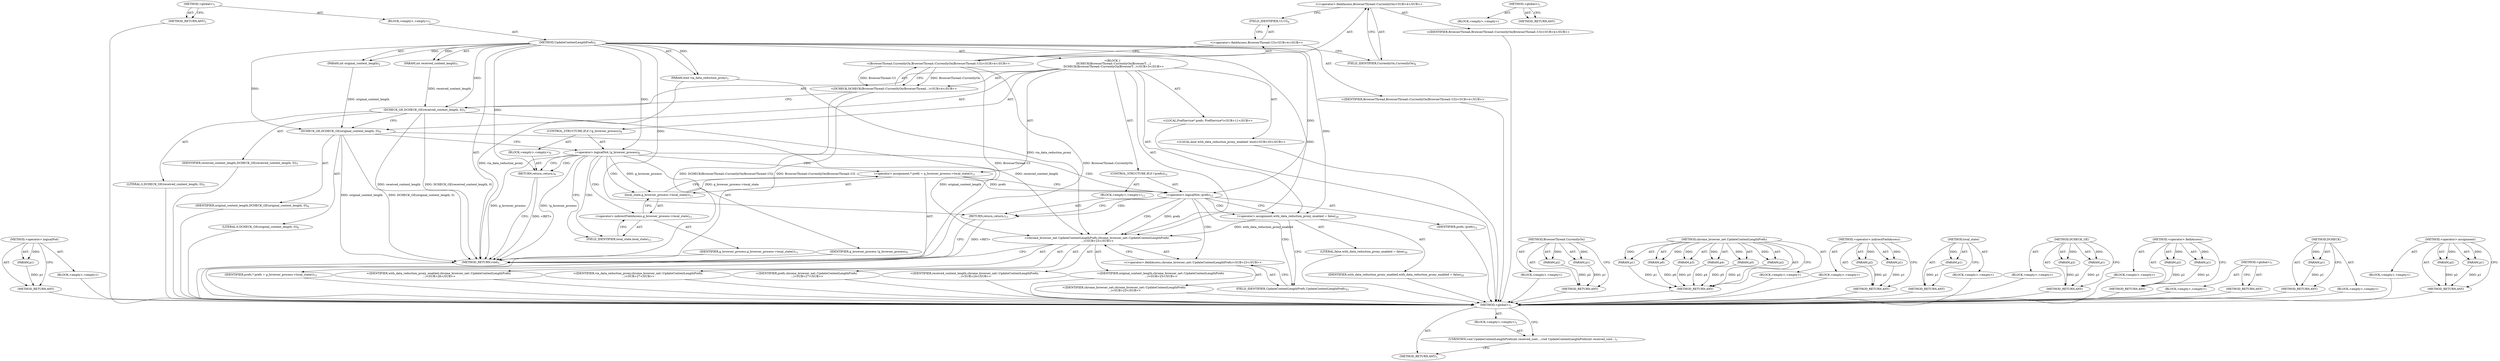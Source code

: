 digraph "&lt;global&gt;" {
vulnerable_99 [label=<(METHOD,&lt;operator&gt;.logicalNot)>];
vulnerable_100 [label=<(PARAM,p1)>];
vulnerable_101 [label=<(BLOCK,&lt;empty&gt;,&lt;empty&gt;)>];
vulnerable_102 [label=<(METHOD_RETURN,ANY)>];
vulnerable_6 [label=<(METHOD,&lt;global&gt;)<SUB>1</SUB>>];
vulnerable_7 [label=<(BLOCK,&lt;empty&gt;,&lt;empty&gt;)<SUB>1</SUB>>];
vulnerable_8 [label=<(METHOD,UpdateContentLengthPrefs)<SUB>1</SUB>>];
vulnerable_9 [label=<(PARAM,int received_content_length)<SUB>1</SUB>>];
vulnerable_10 [label=<(PARAM,int original_content_length)<SUB>2</SUB>>];
vulnerable_11 [label=<(PARAM,bool via_data_reduction_proxy)<SUB>3</SUB>>];
vulnerable_12 [label="<(BLOCK,{
   DCHECK(BrowserThread::CurrentlyOn(BrowserT...,{
   DCHECK(BrowserThread::CurrentlyOn(BrowserT...)<SUB>3</SUB>>"];
vulnerable_13 [label="<(DCHECK,DCHECK(BrowserThread::CurrentlyOn(BrowserThread...)<SUB>4</SUB>>"];
vulnerable_14 [label="<(BrowserThread.CurrentlyOn,BrowserThread::CurrentlyOn(BrowserThread::UI))<SUB>4</SUB>>"];
vulnerable_15 [label="<(&lt;operator&gt;.fieldAccess,BrowserThread::CurrentlyOn)<SUB>4</SUB>>"];
vulnerable_16 [label="<(IDENTIFIER,BrowserThread,BrowserThread::CurrentlyOn(BrowserThread::UI))<SUB>4</SUB>>"];
vulnerable_17 [label=<(FIELD_IDENTIFIER,CurrentlyOn,CurrentlyOn)<SUB>4</SUB>>];
vulnerable_18 [label="<(&lt;operator&gt;.fieldAccess,BrowserThread::UI)<SUB>4</SUB>>"];
vulnerable_19 [label="<(IDENTIFIER,BrowserThread,BrowserThread::CurrentlyOn(BrowserThread::UI))<SUB>4</SUB>>"];
vulnerable_20 [label=<(FIELD_IDENTIFIER,UI,UI)<SUB>4</SUB>>];
vulnerable_21 [label=<(DCHECK_GE,DCHECK_GE(received_content_length, 0))<SUB>5</SUB>>];
vulnerable_22 [label=<(IDENTIFIER,received_content_length,DCHECK_GE(received_content_length, 0))<SUB>5</SUB>>];
vulnerable_23 [label=<(LITERAL,0,DCHECK_GE(received_content_length, 0))<SUB>5</SUB>>];
vulnerable_24 [label=<(DCHECK_GE,DCHECK_GE(original_content_length, 0))<SUB>6</SUB>>];
vulnerable_25 [label=<(IDENTIFIER,original_content_length,DCHECK_GE(original_content_length, 0))<SUB>6</SUB>>];
vulnerable_26 [label=<(LITERAL,0,DCHECK_GE(original_content_length, 0))<SUB>6</SUB>>];
vulnerable_27 [label=<(CONTROL_STRUCTURE,IF,if (!g_browser_process))<SUB>8</SUB>>];
vulnerable_28 [label=<(&lt;operator&gt;.logicalNot,!g_browser_process)<SUB>8</SUB>>];
vulnerable_29 [label=<(IDENTIFIER,g_browser_process,!g_browser_process)<SUB>8</SUB>>];
vulnerable_30 [label=<(BLOCK,&lt;empty&gt;,&lt;empty&gt;)<SUB>9</SUB>>];
vulnerable_31 [label=<(RETURN,return;,return;)<SUB>9</SUB>>];
vulnerable_32 [label="<(LOCAL,PrefService* prefs: PrefService*)<SUB>11</SUB>>"];
vulnerable_33 [label=<(&lt;operator&gt;.assignment,* prefs = g_browser_process-&gt;local_state())<SUB>11</SUB>>];
vulnerable_34 [label=<(IDENTIFIER,prefs,* prefs = g_browser_process-&gt;local_state())<SUB>11</SUB>>];
vulnerable_35 [label=<(local_state,g_browser_process-&gt;local_state())<SUB>11</SUB>>];
vulnerable_36 [label=<(&lt;operator&gt;.indirectFieldAccess,g_browser_process-&gt;local_state)<SUB>11</SUB>>];
vulnerable_37 [label=<(IDENTIFIER,g_browser_process,g_browser_process-&gt;local_state())<SUB>11</SUB>>];
vulnerable_38 [label=<(FIELD_IDENTIFIER,local_state,local_state)<SUB>11</SUB>>];
vulnerable_39 [label=<(CONTROL_STRUCTURE,IF,if (!prefs))<SUB>12</SUB>>];
vulnerable_40 [label=<(&lt;operator&gt;.logicalNot,!prefs)<SUB>12</SUB>>];
vulnerable_41 [label=<(IDENTIFIER,prefs,!prefs)<SUB>12</SUB>>];
vulnerable_42 [label=<(BLOCK,&lt;empty&gt;,&lt;empty&gt;)<SUB>13</SUB>>];
vulnerable_43 [label=<(RETURN,return;,return;)<SUB>13</SUB>>];
vulnerable_44 [label="<(LOCAL,bool with_data_reduction_proxy_enabled: bool)<SUB>20</SUB>>"];
vulnerable_45 [label=<(&lt;operator&gt;.assignment,with_data_reduction_proxy_enabled = false)<SUB>20</SUB>>];
vulnerable_46 [label=<(IDENTIFIER,with_data_reduction_proxy_enabled,with_data_reduction_proxy_enabled = false)<SUB>20</SUB>>];
vulnerable_47 [label=<(LITERAL,false,with_data_reduction_proxy_enabled = false)<SUB>20</SUB>>];
vulnerable_48 [label="<(chrome_browser_net.UpdateContentLengthPrefs,chrome_browser_net::UpdateContentLengthPrefs(
 ...)<SUB>23</SUB>>"];
vulnerable_49 [label="<(&lt;operator&gt;.fieldAccess,chrome_browser_net::UpdateContentLengthPrefs)<SUB>23</SUB>>"];
vulnerable_50 [label="<(IDENTIFIER,chrome_browser_net,chrome_browser_net::UpdateContentLengthPrefs(
 ...)<SUB>23</SUB>>"];
vulnerable_51 [label=<(FIELD_IDENTIFIER,UpdateContentLengthPrefs,UpdateContentLengthPrefs)<SUB>23</SUB>>];
vulnerable_52 [label="<(IDENTIFIER,received_content_length,chrome_browser_net::UpdateContentLengthPrefs(
 ...)<SUB>24</SUB>>"];
vulnerable_53 [label="<(IDENTIFIER,original_content_length,chrome_browser_net::UpdateContentLengthPrefs(
 ...)<SUB>25</SUB>>"];
vulnerable_54 [label="<(IDENTIFIER,with_data_reduction_proxy_enabled,chrome_browser_net::UpdateContentLengthPrefs(
 ...)<SUB>26</SUB>>"];
vulnerable_55 [label="<(IDENTIFIER,via_data_reduction_proxy,chrome_browser_net::UpdateContentLengthPrefs(
 ...)<SUB>27</SUB>>"];
vulnerable_56 [label="<(IDENTIFIER,prefs,chrome_browser_net::UpdateContentLengthPrefs(
 ...)<SUB>27</SUB>>"];
vulnerable_57 [label=<(METHOD_RETURN,void)<SUB>1</SUB>>];
vulnerable_59 [label=<(METHOD_RETURN,ANY)<SUB>1</SUB>>];
vulnerable_84 [label=<(METHOD,BrowserThread.CurrentlyOn)>];
vulnerable_85 [label=<(PARAM,p1)>];
vulnerable_86 [label=<(PARAM,p2)>];
vulnerable_87 [label=<(BLOCK,&lt;empty&gt;,&lt;empty&gt;)>];
vulnerable_88 [label=<(METHOD_RETURN,ANY)>];
vulnerable_117 [label=<(METHOD,chrome_browser_net.UpdateContentLengthPrefs)>];
vulnerable_118 [label=<(PARAM,p1)>];
vulnerable_119 [label=<(PARAM,p2)>];
vulnerable_120 [label=<(PARAM,p3)>];
vulnerable_121 [label=<(PARAM,p4)>];
vulnerable_122 [label=<(PARAM,p5)>];
vulnerable_123 [label=<(PARAM,p6)>];
vulnerable_124 [label=<(BLOCK,&lt;empty&gt;,&lt;empty&gt;)>];
vulnerable_125 [label=<(METHOD_RETURN,ANY)>];
vulnerable_112 [label=<(METHOD,&lt;operator&gt;.indirectFieldAccess)>];
vulnerable_113 [label=<(PARAM,p1)>];
vulnerable_114 [label=<(PARAM,p2)>];
vulnerable_115 [label=<(BLOCK,&lt;empty&gt;,&lt;empty&gt;)>];
vulnerable_116 [label=<(METHOD_RETURN,ANY)>];
vulnerable_108 [label=<(METHOD,local_state)>];
vulnerable_109 [label=<(PARAM,p1)>];
vulnerable_110 [label=<(BLOCK,&lt;empty&gt;,&lt;empty&gt;)>];
vulnerable_111 [label=<(METHOD_RETURN,ANY)>];
vulnerable_94 [label=<(METHOD,DCHECK_GE)>];
vulnerable_95 [label=<(PARAM,p1)>];
vulnerable_96 [label=<(PARAM,p2)>];
vulnerable_97 [label=<(BLOCK,&lt;empty&gt;,&lt;empty&gt;)>];
vulnerable_98 [label=<(METHOD_RETURN,ANY)>];
vulnerable_89 [label=<(METHOD,&lt;operator&gt;.fieldAccess)>];
vulnerable_90 [label=<(PARAM,p1)>];
vulnerable_91 [label=<(PARAM,p2)>];
vulnerable_92 [label=<(BLOCK,&lt;empty&gt;,&lt;empty&gt;)>];
vulnerable_93 [label=<(METHOD_RETURN,ANY)>];
vulnerable_80 [label=<(METHOD,DCHECK)>];
vulnerable_81 [label=<(PARAM,p1)>];
vulnerable_82 [label=<(BLOCK,&lt;empty&gt;,&lt;empty&gt;)>];
vulnerable_83 [label=<(METHOD_RETURN,ANY)>];
vulnerable_74 [label=<(METHOD,&lt;global&gt;)<SUB>1</SUB>>];
vulnerable_75 [label=<(BLOCK,&lt;empty&gt;,&lt;empty&gt;)>];
vulnerable_76 [label=<(METHOD_RETURN,ANY)>];
vulnerable_103 [label=<(METHOD,&lt;operator&gt;.assignment)>];
vulnerable_104 [label=<(PARAM,p1)>];
vulnerable_105 [label=<(PARAM,p2)>];
vulnerable_106 [label=<(BLOCK,&lt;empty&gt;,&lt;empty&gt;)>];
vulnerable_107 [label=<(METHOD_RETURN,ANY)>];
fixed_6 [label=<(METHOD,&lt;global&gt;)<SUB>1</SUB>>];
fixed_7 [label=<(BLOCK,&lt;empty&gt;,&lt;empty&gt;)<SUB>1</SUB>>];
fixed_8 [label=<(UNKNOWN,void UpdateContentLengthPrefs(int received_cont...,void UpdateContentLengthPrefs(int received_cont...)<SUB>1</SUB>>];
fixed_9 [label=<(METHOD_RETURN,ANY)<SUB>1</SUB>>];
fixed_14 [label=<(METHOD,&lt;global&gt;)<SUB>1</SUB>>];
fixed_15 [label=<(BLOCK,&lt;empty&gt;,&lt;empty&gt;)>];
fixed_16 [label=<(METHOD_RETURN,ANY)>];
vulnerable_99 -> vulnerable_100  [key=0, label="AST: "];
vulnerable_99 -> vulnerable_100  [key=1, label="DDG: "];
vulnerable_99 -> vulnerable_101  [key=0, label="AST: "];
vulnerable_99 -> vulnerable_102  [key=0, label="AST: "];
vulnerable_99 -> vulnerable_102  [key=1, label="CFG: "];
vulnerable_100 -> vulnerable_102  [key=0, label="DDG: p1"];
vulnerable_101 -> fixed_6  [key=0];
vulnerable_102 -> fixed_6  [key=0];
vulnerable_6 -> vulnerable_7  [key=0, label="AST: "];
vulnerable_6 -> vulnerable_59  [key=0, label="AST: "];
vulnerable_6 -> vulnerable_59  [key=1, label="CFG: "];
vulnerable_7 -> vulnerable_8  [key=0, label="AST: "];
vulnerable_8 -> vulnerable_9  [key=0, label="AST: "];
vulnerable_8 -> vulnerable_9  [key=1, label="DDG: "];
vulnerable_8 -> vulnerable_10  [key=0, label="AST: "];
vulnerable_8 -> vulnerable_10  [key=1, label="DDG: "];
vulnerable_8 -> vulnerable_11  [key=0, label="AST: "];
vulnerable_8 -> vulnerable_11  [key=1, label="DDG: "];
vulnerable_8 -> vulnerable_12  [key=0, label="AST: "];
vulnerable_8 -> vulnerable_57  [key=0, label="AST: "];
vulnerable_8 -> vulnerable_17  [key=0, label="CFG: "];
vulnerable_8 -> vulnerable_45  [key=0, label="DDG: "];
vulnerable_8 -> vulnerable_21  [key=0, label="DDG: "];
vulnerable_8 -> vulnerable_24  [key=0, label="DDG: "];
vulnerable_8 -> vulnerable_48  [key=0, label="DDG: "];
vulnerable_8 -> vulnerable_28  [key=0, label="DDG: "];
vulnerable_8 -> vulnerable_31  [key=0, label="DDG: "];
vulnerable_8 -> vulnerable_40  [key=0, label="DDG: "];
vulnerable_8 -> vulnerable_43  [key=0, label="DDG: "];
vulnerable_9 -> vulnerable_21  [key=0, label="DDG: received_content_length"];
vulnerable_10 -> vulnerable_24  [key=0, label="DDG: original_content_length"];
vulnerable_11 -> vulnerable_57  [key=0, label="DDG: via_data_reduction_proxy"];
vulnerable_11 -> vulnerable_48  [key=0, label="DDG: via_data_reduction_proxy"];
vulnerable_12 -> vulnerable_13  [key=0, label="AST: "];
vulnerable_12 -> vulnerable_21  [key=0, label="AST: "];
vulnerable_12 -> vulnerable_24  [key=0, label="AST: "];
vulnerable_12 -> vulnerable_27  [key=0, label="AST: "];
vulnerable_12 -> vulnerable_32  [key=0, label="AST: "];
vulnerable_12 -> vulnerable_33  [key=0, label="AST: "];
vulnerable_12 -> vulnerable_39  [key=0, label="AST: "];
vulnerable_12 -> vulnerable_44  [key=0, label="AST: "];
vulnerable_12 -> vulnerable_45  [key=0, label="AST: "];
vulnerable_12 -> vulnerable_48  [key=0, label="AST: "];
vulnerable_13 -> vulnerable_14  [key=0, label="AST: "];
vulnerable_13 -> vulnerable_21  [key=0, label="CFG: "];
vulnerable_13 -> vulnerable_57  [key=0, label="DDG: BrowserThread::CurrentlyOn(BrowserThread::UI)"];
vulnerable_13 -> vulnerable_57  [key=1, label="DDG: DCHECK(BrowserThread::CurrentlyOn(BrowserThread::UI))"];
vulnerable_14 -> vulnerable_15  [key=0, label="AST: "];
vulnerable_14 -> vulnerable_18  [key=0, label="AST: "];
vulnerable_14 -> vulnerable_13  [key=0, label="CFG: "];
vulnerable_14 -> vulnerable_13  [key=1, label="DDG: BrowserThread::CurrentlyOn"];
vulnerable_14 -> vulnerable_13  [key=2, label="DDG: BrowserThread::UI"];
vulnerable_14 -> vulnerable_57  [key=0, label="DDG: BrowserThread::CurrentlyOn"];
vulnerable_14 -> vulnerable_57  [key=1, label="DDG: BrowserThread::UI"];
vulnerable_15 -> vulnerable_16  [key=0, label="AST: "];
vulnerable_15 -> vulnerable_17  [key=0, label="AST: "];
vulnerable_15 -> vulnerable_20  [key=0, label="CFG: "];
vulnerable_16 -> fixed_6  [key=0];
vulnerable_17 -> vulnerable_15  [key=0, label="CFG: "];
vulnerable_18 -> vulnerable_19  [key=0, label="AST: "];
vulnerable_18 -> vulnerable_20  [key=0, label="AST: "];
vulnerable_18 -> vulnerable_14  [key=0, label="CFG: "];
vulnerable_19 -> fixed_6  [key=0];
vulnerable_20 -> vulnerable_18  [key=0, label="CFG: "];
vulnerable_21 -> vulnerable_22  [key=0, label="AST: "];
vulnerable_21 -> vulnerable_23  [key=0, label="AST: "];
vulnerable_21 -> vulnerable_24  [key=0, label="CFG: "];
vulnerable_21 -> vulnerable_57  [key=0, label="DDG: received_content_length"];
vulnerable_21 -> vulnerable_57  [key=1, label="DDG: DCHECK_GE(received_content_length, 0)"];
vulnerable_21 -> vulnerable_48  [key=0, label="DDG: received_content_length"];
vulnerable_22 -> fixed_6  [key=0];
vulnerable_23 -> fixed_6  [key=0];
vulnerable_24 -> vulnerable_25  [key=0, label="AST: "];
vulnerable_24 -> vulnerable_26  [key=0, label="AST: "];
vulnerable_24 -> vulnerable_28  [key=0, label="CFG: "];
vulnerable_24 -> vulnerable_57  [key=0, label="DDG: original_content_length"];
vulnerable_24 -> vulnerable_57  [key=1, label="DDG: DCHECK_GE(original_content_length, 0)"];
vulnerable_24 -> vulnerable_48  [key=0, label="DDG: original_content_length"];
vulnerable_25 -> fixed_6  [key=0];
vulnerable_26 -> fixed_6  [key=0];
vulnerable_27 -> vulnerable_28  [key=0, label="AST: "];
vulnerable_27 -> vulnerable_30  [key=0, label="AST: "];
vulnerable_28 -> vulnerable_29  [key=0, label="AST: "];
vulnerable_28 -> vulnerable_31  [key=0, label="CFG: "];
vulnerable_28 -> vulnerable_31  [key=1, label="CDG: "];
vulnerable_28 -> vulnerable_38  [key=0, label="CFG: "];
vulnerable_28 -> vulnerable_38  [key=1, label="CDG: "];
vulnerable_28 -> vulnerable_57  [key=0, label="DDG: g_browser_process"];
vulnerable_28 -> vulnerable_57  [key=1, label="DDG: !g_browser_process"];
vulnerable_28 -> vulnerable_35  [key=0, label="DDG: g_browser_process"];
vulnerable_28 -> vulnerable_35  [key=1, label="CDG: "];
vulnerable_28 -> vulnerable_40  [key=0, label="CDG: "];
vulnerable_28 -> vulnerable_33  [key=0, label="CDG: "];
vulnerable_28 -> vulnerable_36  [key=0, label="CDG: "];
vulnerable_29 -> fixed_6  [key=0];
vulnerable_30 -> vulnerable_31  [key=0, label="AST: "];
vulnerable_31 -> vulnerable_57  [key=0, label="CFG: "];
vulnerable_31 -> vulnerable_57  [key=1, label="DDG: &lt;RET&gt;"];
vulnerable_32 -> fixed_6  [key=0];
vulnerable_33 -> vulnerable_34  [key=0, label="AST: "];
vulnerable_33 -> vulnerable_35  [key=0, label="AST: "];
vulnerable_33 -> vulnerable_40  [key=0, label="CFG: "];
vulnerable_33 -> vulnerable_40  [key=1, label="DDG: prefs"];
vulnerable_34 -> fixed_6  [key=0];
vulnerable_35 -> vulnerable_36  [key=0, label="AST: "];
vulnerable_35 -> vulnerable_33  [key=0, label="CFG: "];
vulnerable_35 -> vulnerable_33  [key=1, label="DDG: g_browser_process-&gt;local_state"];
vulnerable_36 -> vulnerable_37  [key=0, label="AST: "];
vulnerable_36 -> vulnerable_38  [key=0, label="AST: "];
vulnerable_36 -> vulnerable_35  [key=0, label="CFG: "];
vulnerable_37 -> fixed_6  [key=0];
vulnerable_38 -> vulnerable_36  [key=0, label="CFG: "];
vulnerable_39 -> vulnerable_40  [key=0, label="AST: "];
vulnerable_39 -> vulnerable_42  [key=0, label="AST: "];
vulnerable_40 -> vulnerable_41  [key=0, label="AST: "];
vulnerable_40 -> vulnerable_43  [key=0, label="CFG: "];
vulnerable_40 -> vulnerable_43  [key=1, label="CDG: "];
vulnerable_40 -> vulnerable_45  [key=0, label="CFG: "];
vulnerable_40 -> vulnerable_45  [key=1, label="CDG: "];
vulnerable_40 -> vulnerable_48  [key=0, label="DDG: prefs"];
vulnerable_40 -> vulnerable_48  [key=1, label="CDG: "];
vulnerable_40 -> vulnerable_49  [key=0, label="CDG: "];
vulnerable_40 -> vulnerable_51  [key=0, label="CDG: "];
vulnerable_41 -> fixed_6  [key=0];
vulnerable_42 -> vulnerable_43  [key=0, label="AST: "];
vulnerable_43 -> vulnerable_57  [key=0, label="CFG: "];
vulnerable_43 -> vulnerable_57  [key=1, label="DDG: &lt;RET&gt;"];
vulnerable_44 -> fixed_6  [key=0];
vulnerable_45 -> vulnerable_46  [key=0, label="AST: "];
vulnerable_45 -> vulnerable_47  [key=0, label="AST: "];
vulnerable_45 -> vulnerable_51  [key=0, label="CFG: "];
vulnerable_45 -> vulnerable_48  [key=0, label="DDG: with_data_reduction_proxy_enabled"];
vulnerable_46 -> fixed_6  [key=0];
vulnerable_47 -> fixed_6  [key=0];
vulnerable_48 -> vulnerable_49  [key=0, label="AST: "];
vulnerable_48 -> vulnerable_52  [key=0, label="AST: "];
vulnerable_48 -> vulnerable_53  [key=0, label="AST: "];
vulnerable_48 -> vulnerable_54  [key=0, label="AST: "];
vulnerable_48 -> vulnerable_55  [key=0, label="AST: "];
vulnerable_48 -> vulnerable_56  [key=0, label="AST: "];
vulnerable_48 -> vulnerable_57  [key=0, label="CFG: "];
vulnerable_49 -> vulnerable_50  [key=0, label="AST: "];
vulnerable_49 -> vulnerable_51  [key=0, label="AST: "];
vulnerable_49 -> vulnerable_48  [key=0, label="CFG: "];
vulnerable_50 -> fixed_6  [key=0];
vulnerable_51 -> vulnerable_49  [key=0, label="CFG: "];
vulnerable_52 -> fixed_6  [key=0];
vulnerable_53 -> fixed_6  [key=0];
vulnerable_54 -> fixed_6  [key=0];
vulnerable_55 -> fixed_6  [key=0];
vulnerable_56 -> fixed_6  [key=0];
vulnerable_57 -> fixed_6  [key=0];
vulnerable_59 -> fixed_6  [key=0];
vulnerable_84 -> vulnerable_85  [key=0, label="AST: "];
vulnerable_84 -> vulnerable_85  [key=1, label="DDG: "];
vulnerable_84 -> vulnerable_87  [key=0, label="AST: "];
vulnerable_84 -> vulnerable_86  [key=0, label="AST: "];
vulnerable_84 -> vulnerable_86  [key=1, label="DDG: "];
vulnerable_84 -> vulnerable_88  [key=0, label="AST: "];
vulnerable_84 -> vulnerable_88  [key=1, label="CFG: "];
vulnerable_85 -> vulnerable_88  [key=0, label="DDG: p1"];
vulnerable_86 -> vulnerable_88  [key=0, label="DDG: p2"];
vulnerable_87 -> fixed_6  [key=0];
vulnerable_88 -> fixed_6  [key=0];
vulnerable_117 -> vulnerable_118  [key=0, label="AST: "];
vulnerable_117 -> vulnerable_118  [key=1, label="DDG: "];
vulnerable_117 -> vulnerable_124  [key=0, label="AST: "];
vulnerable_117 -> vulnerable_119  [key=0, label="AST: "];
vulnerable_117 -> vulnerable_119  [key=1, label="DDG: "];
vulnerable_117 -> vulnerable_125  [key=0, label="AST: "];
vulnerable_117 -> vulnerable_125  [key=1, label="CFG: "];
vulnerable_117 -> vulnerable_120  [key=0, label="AST: "];
vulnerable_117 -> vulnerable_120  [key=1, label="DDG: "];
vulnerable_117 -> vulnerable_121  [key=0, label="AST: "];
vulnerable_117 -> vulnerable_121  [key=1, label="DDG: "];
vulnerable_117 -> vulnerable_122  [key=0, label="AST: "];
vulnerable_117 -> vulnerable_122  [key=1, label="DDG: "];
vulnerable_117 -> vulnerable_123  [key=0, label="AST: "];
vulnerable_117 -> vulnerable_123  [key=1, label="DDG: "];
vulnerable_118 -> vulnerable_125  [key=0, label="DDG: p1"];
vulnerable_119 -> vulnerable_125  [key=0, label="DDG: p2"];
vulnerable_120 -> vulnerable_125  [key=0, label="DDG: p3"];
vulnerable_121 -> vulnerable_125  [key=0, label="DDG: p4"];
vulnerable_122 -> vulnerable_125  [key=0, label="DDG: p5"];
vulnerable_123 -> vulnerable_125  [key=0, label="DDG: p6"];
vulnerable_124 -> fixed_6  [key=0];
vulnerable_125 -> fixed_6  [key=0];
vulnerable_112 -> vulnerable_113  [key=0, label="AST: "];
vulnerable_112 -> vulnerable_113  [key=1, label="DDG: "];
vulnerable_112 -> vulnerable_115  [key=0, label="AST: "];
vulnerable_112 -> vulnerable_114  [key=0, label="AST: "];
vulnerable_112 -> vulnerable_114  [key=1, label="DDG: "];
vulnerable_112 -> vulnerable_116  [key=0, label="AST: "];
vulnerable_112 -> vulnerable_116  [key=1, label="CFG: "];
vulnerable_113 -> vulnerable_116  [key=0, label="DDG: p1"];
vulnerable_114 -> vulnerable_116  [key=0, label="DDG: p2"];
vulnerable_115 -> fixed_6  [key=0];
vulnerable_116 -> fixed_6  [key=0];
vulnerable_108 -> vulnerable_109  [key=0, label="AST: "];
vulnerable_108 -> vulnerable_109  [key=1, label="DDG: "];
vulnerable_108 -> vulnerable_110  [key=0, label="AST: "];
vulnerable_108 -> vulnerable_111  [key=0, label="AST: "];
vulnerable_108 -> vulnerable_111  [key=1, label="CFG: "];
vulnerable_109 -> vulnerable_111  [key=0, label="DDG: p1"];
vulnerable_110 -> fixed_6  [key=0];
vulnerable_111 -> fixed_6  [key=0];
vulnerable_94 -> vulnerable_95  [key=0, label="AST: "];
vulnerable_94 -> vulnerable_95  [key=1, label="DDG: "];
vulnerable_94 -> vulnerable_97  [key=0, label="AST: "];
vulnerable_94 -> vulnerable_96  [key=0, label="AST: "];
vulnerable_94 -> vulnerable_96  [key=1, label="DDG: "];
vulnerable_94 -> vulnerable_98  [key=0, label="AST: "];
vulnerable_94 -> vulnerable_98  [key=1, label="CFG: "];
vulnerable_95 -> vulnerable_98  [key=0, label="DDG: p1"];
vulnerable_96 -> vulnerable_98  [key=0, label="DDG: p2"];
vulnerable_97 -> fixed_6  [key=0];
vulnerable_98 -> fixed_6  [key=0];
vulnerable_89 -> vulnerable_90  [key=0, label="AST: "];
vulnerable_89 -> vulnerable_90  [key=1, label="DDG: "];
vulnerable_89 -> vulnerable_92  [key=0, label="AST: "];
vulnerable_89 -> vulnerable_91  [key=0, label="AST: "];
vulnerable_89 -> vulnerable_91  [key=1, label="DDG: "];
vulnerable_89 -> vulnerable_93  [key=0, label="AST: "];
vulnerable_89 -> vulnerable_93  [key=1, label="CFG: "];
vulnerable_90 -> vulnerable_93  [key=0, label="DDG: p1"];
vulnerable_91 -> vulnerable_93  [key=0, label="DDG: p2"];
vulnerable_92 -> fixed_6  [key=0];
vulnerable_93 -> fixed_6  [key=0];
vulnerable_80 -> vulnerable_81  [key=0, label="AST: "];
vulnerable_80 -> vulnerable_81  [key=1, label="DDG: "];
vulnerable_80 -> vulnerable_82  [key=0, label="AST: "];
vulnerable_80 -> vulnerable_83  [key=0, label="AST: "];
vulnerable_80 -> vulnerable_83  [key=1, label="CFG: "];
vulnerable_81 -> vulnerable_83  [key=0, label="DDG: p1"];
vulnerable_82 -> fixed_6  [key=0];
vulnerable_83 -> fixed_6  [key=0];
vulnerable_74 -> vulnerable_75  [key=0, label="AST: "];
vulnerable_74 -> vulnerable_76  [key=0, label="AST: "];
vulnerable_74 -> vulnerable_76  [key=1, label="CFG: "];
vulnerable_75 -> fixed_6  [key=0];
vulnerable_76 -> fixed_6  [key=0];
vulnerable_103 -> vulnerable_104  [key=0, label="AST: "];
vulnerable_103 -> vulnerable_104  [key=1, label="DDG: "];
vulnerable_103 -> vulnerable_106  [key=0, label="AST: "];
vulnerable_103 -> vulnerable_105  [key=0, label="AST: "];
vulnerable_103 -> vulnerable_105  [key=1, label="DDG: "];
vulnerable_103 -> vulnerable_107  [key=0, label="AST: "];
vulnerable_103 -> vulnerable_107  [key=1, label="CFG: "];
vulnerable_104 -> vulnerable_107  [key=0, label="DDG: p1"];
vulnerable_105 -> vulnerable_107  [key=0, label="DDG: p2"];
vulnerable_106 -> fixed_6  [key=0];
vulnerable_107 -> fixed_6  [key=0];
fixed_6 -> fixed_7  [key=0, label="AST: "];
fixed_6 -> fixed_9  [key=0, label="AST: "];
fixed_6 -> fixed_8  [key=0, label="CFG: "];
fixed_7 -> fixed_8  [key=0, label="AST: "];
fixed_8 -> fixed_9  [key=0, label="CFG: "];
fixed_14 -> fixed_15  [key=0, label="AST: "];
fixed_14 -> fixed_16  [key=0, label="AST: "];
fixed_14 -> fixed_16  [key=1, label="CFG: "];
}
